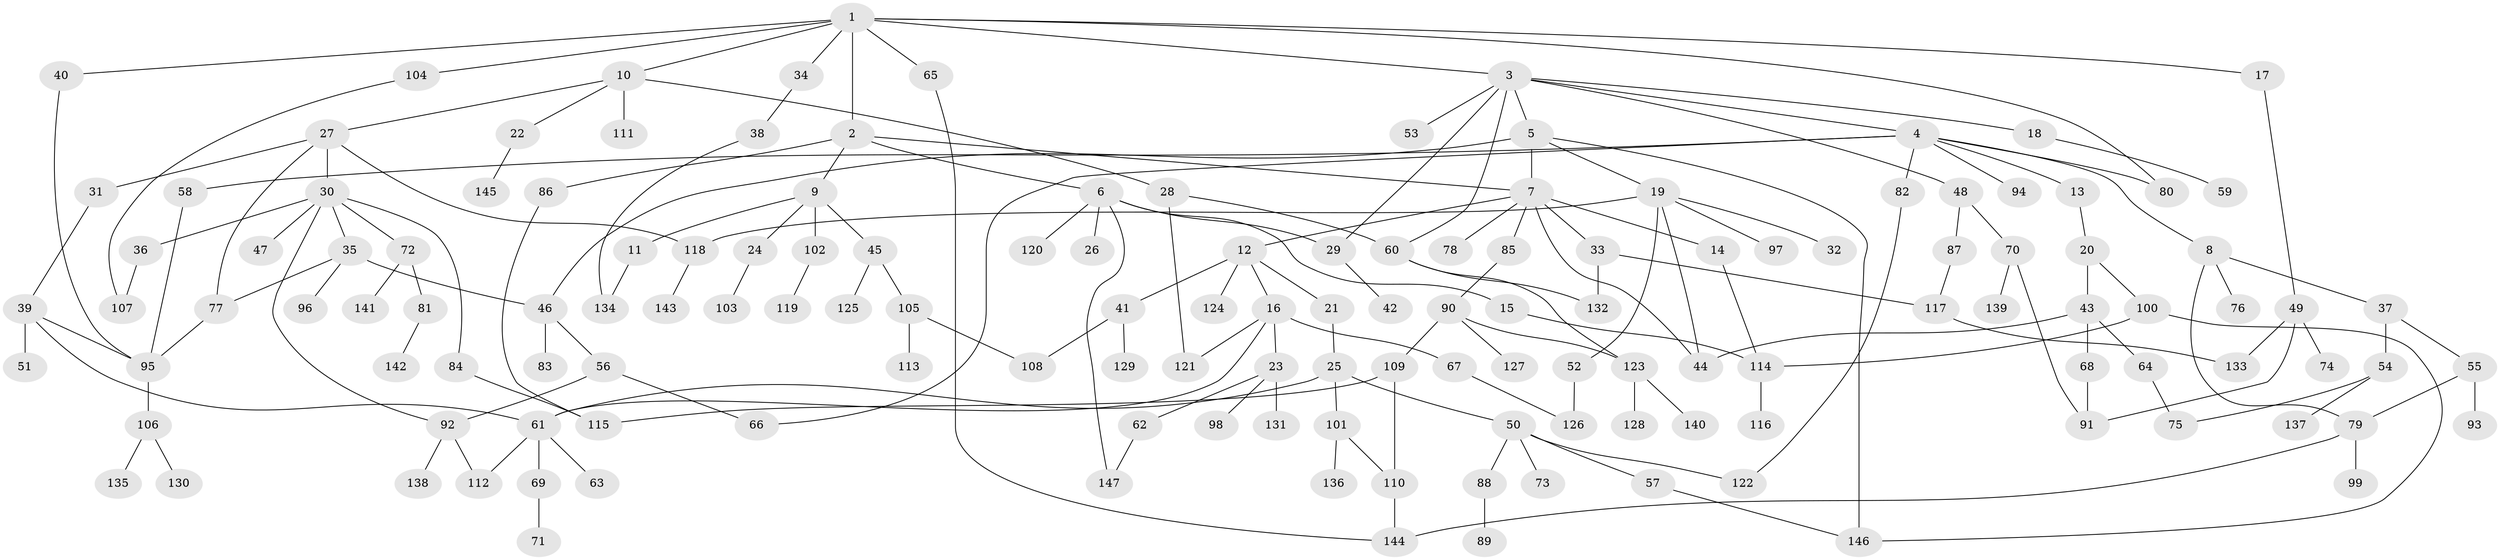 // Generated by graph-tools (version 1.1) at 2025/10/02/27/25 16:10:55]
// undirected, 147 vertices, 187 edges
graph export_dot {
graph [start="1"]
  node [color=gray90,style=filled];
  1;
  2;
  3;
  4;
  5;
  6;
  7;
  8;
  9;
  10;
  11;
  12;
  13;
  14;
  15;
  16;
  17;
  18;
  19;
  20;
  21;
  22;
  23;
  24;
  25;
  26;
  27;
  28;
  29;
  30;
  31;
  32;
  33;
  34;
  35;
  36;
  37;
  38;
  39;
  40;
  41;
  42;
  43;
  44;
  45;
  46;
  47;
  48;
  49;
  50;
  51;
  52;
  53;
  54;
  55;
  56;
  57;
  58;
  59;
  60;
  61;
  62;
  63;
  64;
  65;
  66;
  67;
  68;
  69;
  70;
  71;
  72;
  73;
  74;
  75;
  76;
  77;
  78;
  79;
  80;
  81;
  82;
  83;
  84;
  85;
  86;
  87;
  88;
  89;
  90;
  91;
  92;
  93;
  94;
  95;
  96;
  97;
  98;
  99;
  100;
  101;
  102;
  103;
  104;
  105;
  106;
  107;
  108;
  109;
  110;
  111;
  112;
  113;
  114;
  115;
  116;
  117;
  118;
  119;
  120;
  121;
  122;
  123;
  124;
  125;
  126;
  127;
  128;
  129;
  130;
  131;
  132;
  133;
  134;
  135;
  136;
  137;
  138;
  139;
  140;
  141;
  142;
  143;
  144;
  145;
  146;
  147;
  1 -- 2;
  1 -- 3;
  1 -- 10;
  1 -- 17;
  1 -- 34;
  1 -- 40;
  1 -- 65;
  1 -- 80;
  1 -- 104;
  2 -- 6;
  2 -- 7;
  2 -- 9;
  2 -- 86;
  3 -- 4;
  3 -- 5;
  3 -- 18;
  3 -- 48;
  3 -- 53;
  3 -- 29;
  3 -- 60;
  4 -- 8;
  4 -- 13;
  4 -- 58;
  4 -- 66;
  4 -- 82;
  4 -- 94;
  4 -- 80;
  5 -- 19;
  5 -- 46;
  5 -- 7;
  5 -- 146;
  6 -- 15;
  6 -- 26;
  6 -- 29;
  6 -- 120;
  6 -- 147;
  7 -- 12;
  7 -- 14;
  7 -- 33;
  7 -- 44;
  7 -- 78;
  7 -- 85;
  8 -- 37;
  8 -- 76;
  8 -- 79;
  9 -- 11;
  9 -- 24;
  9 -- 45;
  9 -- 102;
  10 -- 22;
  10 -- 27;
  10 -- 28;
  10 -- 111;
  11 -- 134;
  12 -- 16;
  12 -- 21;
  12 -- 41;
  12 -- 124;
  13 -- 20;
  14 -- 114;
  15 -- 114;
  16 -- 23;
  16 -- 67;
  16 -- 121;
  16 -- 61;
  17 -- 49;
  18 -- 59;
  19 -- 32;
  19 -- 52;
  19 -- 97;
  19 -- 118;
  19 -- 44;
  20 -- 43;
  20 -- 100;
  21 -- 25;
  22 -- 145;
  23 -- 62;
  23 -- 98;
  23 -- 131;
  24 -- 103;
  25 -- 50;
  25 -- 61;
  25 -- 101;
  27 -- 30;
  27 -- 31;
  27 -- 77;
  27 -- 118;
  28 -- 60;
  28 -- 121;
  29 -- 42;
  30 -- 35;
  30 -- 36;
  30 -- 47;
  30 -- 72;
  30 -- 84;
  30 -- 92;
  31 -- 39;
  33 -- 117;
  33 -- 132;
  34 -- 38;
  35 -- 96;
  35 -- 46;
  35 -- 77;
  36 -- 107;
  37 -- 54;
  37 -- 55;
  38 -- 134;
  39 -- 51;
  39 -- 95;
  39 -- 61;
  40 -- 95;
  41 -- 129;
  41 -- 108;
  43 -- 64;
  43 -- 68;
  43 -- 44;
  45 -- 105;
  45 -- 125;
  46 -- 56;
  46 -- 83;
  48 -- 70;
  48 -- 87;
  49 -- 74;
  49 -- 91;
  49 -- 133;
  50 -- 57;
  50 -- 73;
  50 -- 88;
  50 -- 122;
  52 -- 126;
  54 -- 75;
  54 -- 137;
  55 -- 93;
  55 -- 79;
  56 -- 92;
  56 -- 66;
  57 -- 146;
  58 -- 95;
  60 -- 123;
  60 -- 132;
  61 -- 63;
  61 -- 69;
  61 -- 112;
  62 -- 147;
  64 -- 75;
  65 -- 144;
  67 -- 126;
  68 -- 91;
  69 -- 71;
  70 -- 139;
  70 -- 91;
  72 -- 81;
  72 -- 141;
  77 -- 95;
  79 -- 99;
  79 -- 144;
  81 -- 142;
  82 -- 122;
  84 -- 115;
  85 -- 90;
  86 -- 115;
  87 -- 117;
  88 -- 89;
  90 -- 109;
  90 -- 127;
  90 -- 123;
  92 -- 112;
  92 -- 138;
  95 -- 106;
  100 -- 114;
  100 -- 146;
  101 -- 110;
  101 -- 136;
  102 -- 119;
  104 -- 107;
  105 -- 108;
  105 -- 113;
  106 -- 130;
  106 -- 135;
  109 -- 115;
  109 -- 110;
  110 -- 144;
  114 -- 116;
  117 -- 133;
  118 -- 143;
  123 -- 128;
  123 -- 140;
}
